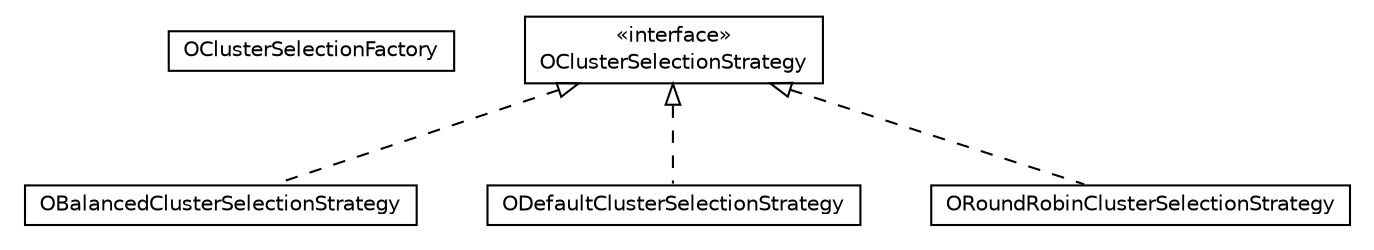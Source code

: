 #!/usr/local/bin/dot
#
# Class diagram 
# Generated by UMLGraph version R5_6-24-gf6e263 (http://www.umlgraph.org/)
#

digraph G {
	edge [fontname="Helvetica",fontsize=10,labelfontname="Helvetica",labelfontsize=10];
	node [fontname="Helvetica",fontsize=10,shape=plaintext];
	nodesep=0.25;
	ranksep=0.5;
	// com.orientechnologies.orient.core.metadata.schema.clusterselection.OClusterSelectionFactory
	c102000 [label=<<table title="com.orientechnologies.orient.core.metadata.schema.clusterselection.OClusterSelectionFactory" border="0" cellborder="1" cellspacing="0" cellpadding="2" port="p" href="./OClusterSelectionFactory.html">
		<tr><td><table border="0" cellspacing="0" cellpadding="1">
<tr><td align="center" balign="center"> OClusterSelectionFactory </td></tr>
		</table></td></tr>
		</table>>, URL="./OClusterSelectionFactory.html", fontname="Helvetica", fontcolor="black", fontsize=10.0];
	// com.orientechnologies.orient.core.metadata.schema.clusterselection.OBalancedClusterSelectionStrategy
	c102001 [label=<<table title="com.orientechnologies.orient.core.metadata.schema.clusterselection.OBalancedClusterSelectionStrategy" border="0" cellborder="1" cellspacing="0" cellpadding="2" port="p" href="./OBalancedClusterSelectionStrategy.html">
		<tr><td><table border="0" cellspacing="0" cellpadding="1">
<tr><td align="center" balign="center"> OBalancedClusterSelectionStrategy </td></tr>
		</table></td></tr>
		</table>>, URL="./OBalancedClusterSelectionStrategy.html", fontname="Helvetica", fontcolor="black", fontsize=10.0];
	// com.orientechnologies.orient.core.metadata.schema.clusterselection.ODefaultClusterSelectionStrategy
	c102002 [label=<<table title="com.orientechnologies.orient.core.metadata.schema.clusterselection.ODefaultClusterSelectionStrategy" border="0" cellborder="1" cellspacing="0" cellpadding="2" port="p" href="./ODefaultClusterSelectionStrategy.html">
		<tr><td><table border="0" cellspacing="0" cellpadding="1">
<tr><td align="center" balign="center"> ODefaultClusterSelectionStrategy </td></tr>
		</table></td></tr>
		</table>>, URL="./ODefaultClusterSelectionStrategy.html", fontname="Helvetica", fontcolor="black", fontsize=10.0];
	// com.orientechnologies.orient.core.metadata.schema.clusterselection.ORoundRobinClusterSelectionStrategy
	c102003 [label=<<table title="com.orientechnologies.orient.core.metadata.schema.clusterselection.ORoundRobinClusterSelectionStrategy" border="0" cellborder="1" cellspacing="0" cellpadding="2" port="p" href="./ORoundRobinClusterSelectionStrategy.html">
		<tr><td><table border="0" cellspacing="0" cellpadding="1">
<tr><td align="center" balign="center"> ORoundRobinClusterSelectionStrategy </td></tr>
		</table></td></tr>
		</table>>, URL="./ORoundRobinClusterSelectionStrategy.html", fontname="Helvetica", fontcolor="black", fontsize=10.0];
	// com.orientechnologies.orient.core.metadata.schema.clusterselection.OClusterSelectionStrategy
	c102004 [label=<<table title="com.orientechnologies.orient.core.metadata.schema.clusterselection.OClusterSelectionStrategy" border="0" cellborder="1" cellspacing="0" cellpadding="2" port="p" href="./OClusterSelectionStrategy.html">
		<tr><td><table border="0" cellspacing="0" cellpadding="1">
<tr><td align="center" balign="center"> &#171;interface&#187; </td></tr>
<tr><td align="center" balign="center"> OClusterSelectionStrategy </td></tr>
		</table></td></tr>
		</table>>, URL="./OClusterSelectionStrategy.html", fontname="Helvetica", fontcolor="black", fontsize=10.0];
	//com.orientechnologies.orient.core.metadata.schema.clusterselection.OBalancedClusterSelectionStrategy implements com.orientechnologies.orient.core.metadata.schema.clusterselection.OClusterSelectionStrategy
	c102004:p -> c102001:p [dir=back,arrowtail=empty,style=dashed];
	//com.orientechnologies.orient.core.metadata.schema.clusterselection.ODefaultClusterSelectionStrategy implements com.orientechnologies.orient.core.metadata.schema.clusterselection.OClusterSelectionStrategy
	c102004:p -> c102002:p [dir=back,arrowtail=empty,style=dashed];
	//com.orientechnologies.orient.core.metadata.schema.clusterselection.ORoundRobinClusterSelectionStrategy implements com.orientechnologies.orient.core.metadata.schema.clusterselection.OClusterSelectionStrategy
	c102004:p -> c102003:p [dir=back,arrowtail=empty,style=dashed];
}


